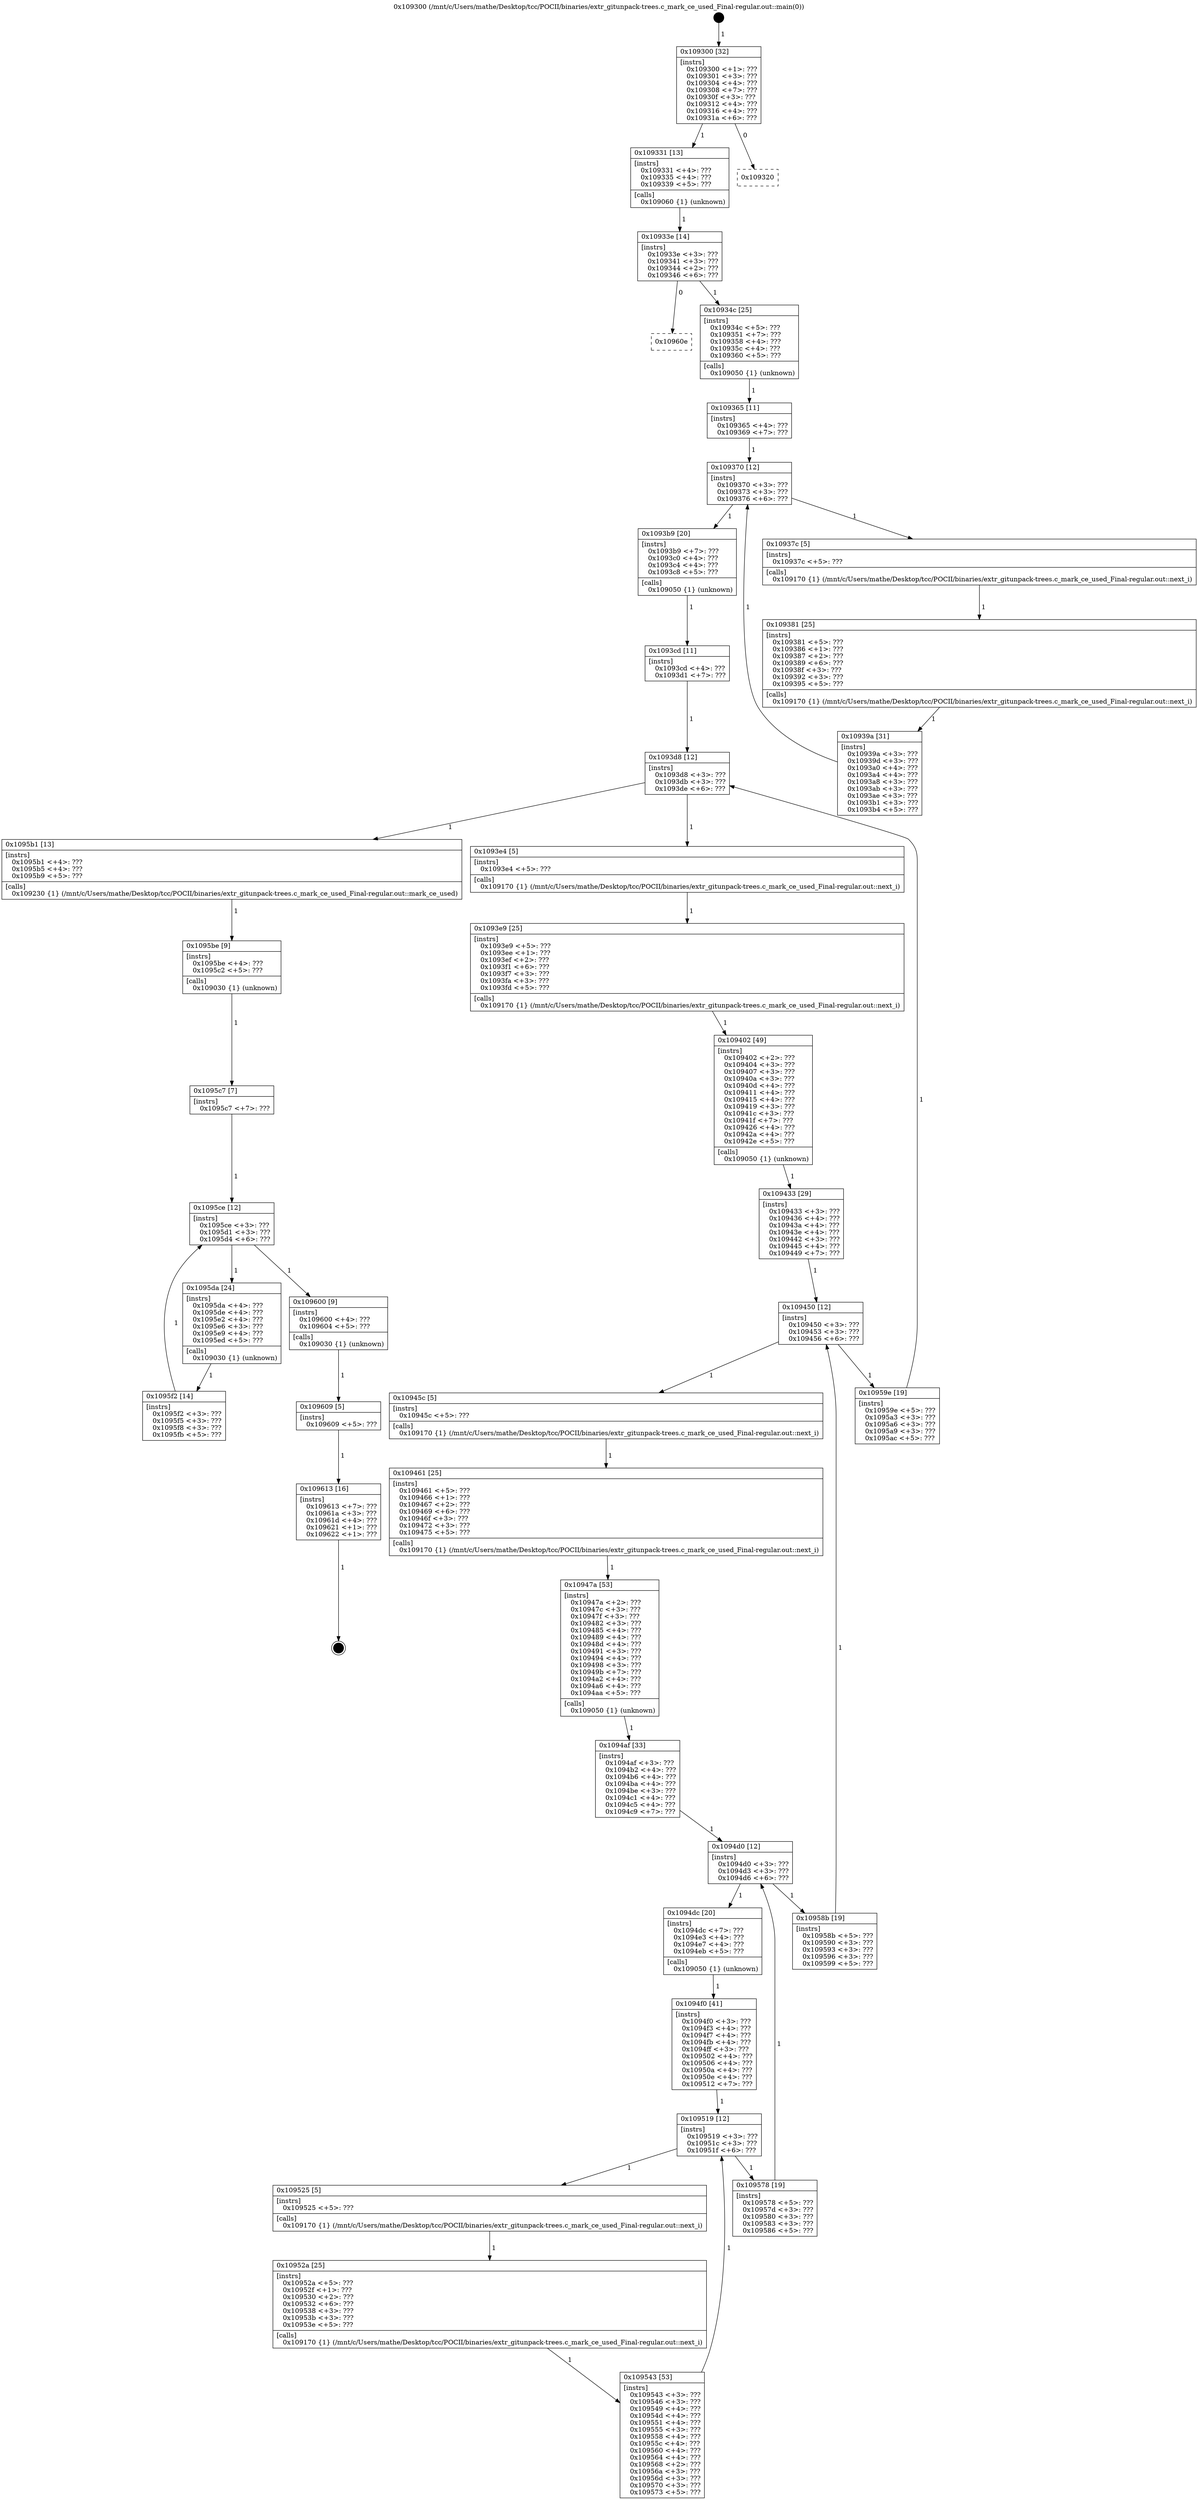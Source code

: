 digraph "0x109300" {
  label = "0x109300 (/mnt/c/Users/mathe/Desktop/tcc/POCII/binaries/extr_gitunpack-trees.c_mark_ce_used_Final-regular.out::main(0))"
  labelloc = "t"
  node[shape=record]

  Entry [label="",width=0.3,height=0.3,shape=circle,fillcolor=black,style=filled]
  "0x109300" [label="{
     0x109300 [32]\l
     | [instrs]\l
     &nbsp;&nbsp;0x109300 \<+1\>: ???\l
     &nbsp;&nbsp;0x109301 \<+3\>: ???\l
     &nbsp;&nbsp;0x109304 \<+4\>: ???\l
     &nbsp;&nbsp;0x109308 \<+7\>: ???\l
     &nbsp;&nbsp;0x10930f \<+3\>: ???\l
     &nbsp;&nbsp;0x109312 \<+4\>: ???\l
     &nbsp;&nbsp;0x109316 \<+4\>: ???\l
     &nbsp;&nbsp;0x10931a \<+6\>: ???\l
  }"]
  "0x109331" [label="{
     0x109331 [13]\l
     | [instrs]\l
     &nbsp;&nbsp;0x109331 \<+4\>: ???\l
     &nbsp;&nbsp;0x109335 \<+4\>: ???\l
     &nbsp;&nbsp;0x109339 \<+5\>: ???\l
     | [calls]\l
     &nbsp;&nbsp;0x109060 \{1\} (unknown)\l
  }"]
  "0x109320" [label="{
     0x109320\l
  }", style=dashed]
  "0x10933e" [label="{
     0x10933e [14]\l
     | [instrs]\l
     &nbsp;&nbsp;0x10933e \<+3\>: ???\l
     &nbsp;&nbsp;0x109341 \<+3\>: ???\l
     &nbsp;&nbsp;0x109344 \<+2\>: ???\l
     &nbsp;&nbsp;0x109346 \<+6\>: ???\l
  }"]
  "0x10960e" [label="{
     0x10960e\l
  }", style=dashed]
  "0x10934c" [label="{
     0x10934c [25]\l
     | [instrs]\l
     &nbsp;&nbsp;0x10934c \<+5\>: ???\l
     &nbsp;&nbsp;0x109351 \<+7\>: ???\l
     &nbsp;&nbsp;0x109358 \<+4\>: ???\l
     &nbsp;&nbsp;0x10935c \<+4\>: ???\l
     &nbsp;&nbsp;0x109360 \<+5\>: ???\l
     | [calls]\l
     &nbsp;&nbsp;0x109050 \{1\} (unknown)\l
  }"]
  Exit [label="",width=0.3,height=0.3,shape=circle,fillcolor=black,style=filled,peripheries=2]
  "0x109370" [label="{
     0x109370 [12]\l
     | [instrs]\l
     &nbsp;&nbsp;0x109370 \<+3\>: ???\l
     &nbsp;&nbsp;0x109373 \<+3\>: ???\l
     &nbsp;&nbsp;0x109376 \<+6\>: ???\l
  }"]
  "0x1093b9" [label="{
     0x1093b9 [20]\l
     | [instrs]\l
     &nbsp;&nbsp;0x1093b9 \<+7\>: ???\l
     &nbsp;&nbsp;0x1093c0 \<+4\>: ???\l
     &nbsp;&nbsp;0x1093c4 \<+4\>: ???\l
     &nbsp;&nbsp;0x1093c8 \<+5\>: ???\l
     | [calls]\l
     &nbsp;&nbsp;0x109050 \{1\} (unknown)\l
  }"]
  "0x10937c" [label="{
     0x10937c [5]\l
     | [instrs]\l
     &nbsp;&nbsp;0x10937c \<+5\>: ???\l
     | [calls]\l
     &nbsp;&nbsp;0x109170 \{1\} (/mnt/c/Users/mathe/Desktop/tcc/POCII/binaries/extr_gitunpack-trees.c_mark_ce_used_Final-regular.out::next_i)\l
  }"]
  "0x109381" [label="{
     0x109381 [25]\l
     | [instrs]\l
     &nbsp;&nbsp;0x109381 \<+5\>: ???\l
     &nbsp;&nbsp;0x109386 \<+1\>: ???\l
     &nbsp;&nbsp;0x109387 \<+2\>: ???\l
     &nbsp;&nbsp;0x109389 \<+6\>: ???\l
     &nbsp;&nbsp;0x10938f \<+3\>: ???\l
     &nbsp;&nbsp;0x109392 \<+3\>: ???\l
     &nbsp;&nbsp;0x109395 \<+5\>: ???\l
     | [calls]\l
     &nbsp;&nbsp;0x109170 \{1\} (/mnt/c/Users/mathe/Desktop/tcc/POCII/binaries/extr_gitunpack-trees.c_mark_ce_used_Final-regular.out::next_i)\l
  }"]
  "0x10939a" [label="{
     0x10939a [31]\l
     | [instrs]\l
     &nbsp;&nbsp;0x10939a \<+3\>: ???\l
     &nbsp;&nbsp;0x10939d \<+3\>: ???\l
     &nbsp;&nbsp;0x1093a0 \<+4\>: ???\l
     &nbsp;&nbsp;0x1093a4 \<+4\>: ???\l
     &nbsp;&nbsp;0x1093a8 \<+3\>: ???\l
     &nbsp;&nbsp;0x1093ab \<+3\>: ???\l
     &nbsp;&nbsp;0x1093ae \<+3\>: ???\l
     &nbsp;&nbsp;0x1093b1 \<+3\>: ???\l
     &nbsp;&nbsp;0x1093b4 \<+5\>: ???\l
  }"]
  "0x109365" [label="{
     0x109365 [11]\l
     | [instrs]\l
     &nbsp;&nbsp;0x109365 \<+4\>: ???\l
     &nbsp;&nbsp;0x109369 \<+7\>: ???\l
  }"]
  "0x1093d8" [label="{
     0x1093d8 [12]\l
     | [instrs]\l
     &nbsp;&nbsp;0x1093d8 \<+3\>: ???\l
     &nbsp;&nbsp;0x1093db \<+3\>: ???\l
     &nbsp;&nbsp;0x1093de \<+6\>: ???\l
  }"]
  "0x1095b1" [label="{
     0x1095b1 [13]\l
     | [instrs]\l
     &nbsp;&nbsp;0x1095b1 \<+4\>: ???\l
     &nbsp;&nbsp;0x1095b5 \<+4\>: ???\l
     &nbsp;&nbsp;0x1095b9 \<+5\>: ???\l
     | [calls]\l
     &nbsp;&nbsp;0x109230 \{1\} (/mnt/c/Users/mathe/Desktop/tcc/POCII/binaries/extr_gitunpack-trees.c_mark_ce_used_Final-regular.out::mark_ce_used)\l
  }"]
  "0x1093e4" [label="{
     0x1093e4 [5]\l
     | [instrs]\l
     &nbsp;&nbsp;0x1093e4 \<+5\>: ???\l
     | [calls]\l
     &nbsp;&nbsp;0x109170 \{1\} (/mnt/c/Users/mathe/Desktop/tcc/POCII/binaries/extr_gitunpack-trees.c_mark_ce_used_Final-regular.out::next_i)\l
  }"]
  "0x1093e9" [label="{
     0x1093e9 [25]\l
     | [instrs]\l
     &nbsp;&nbsp;0x1093e9 \<+5\>: ???\l
     &nbsp;&nbsp;0x1093ee \<+1\>: ???\l
     &nbsp;&nbsp;0x1093ef \<+2\>: ???\l
     &nbsp;&nbsp;0x1093f1 \<+6\>: ???\l
     &nbsp;&nbsp;0x1093f7 \<+3\>: ???\l
     &nbsp;&nbsp;0x1093fa \<+3\>: ???\l
     &nbsp;&nbsp;0x1093fd \<+5\>: ???\l
     | [calls]\l
     &nbsp;&nbsp;0x109170 \{1\} (/mnt/c/Users/mathe/Desktop/tcc/POCII/binaries/extr_gitunpack-trees.c_mark_ce_used_Final-regular.out::next_i)\l
  }"]
  "0x109402" [label="{
     0x109402 [49]\l
     | [instrs]\l
     &nbsp;&nbsp;0x109402 \<+2\>: ???\l
     &nbsp;&nbsp;0x109404 \<+3\>: ???\l
     &nbsp;&nbsp;0x109407 \<+3\>: ???\l
     &nbsp;&nbsp;0x10940a \<+3\>: ???\l
     &nbsp;&nbsp;0x10940d \<+4\>: ???\l
     &nbsp;&nbsp;0x109411 \<+4\>: ???\l
     &nbsp;&nbsp;0x109415 \<+4\>: ???\l
     &nbsp;&nbsp;0x109419 \<+3\>: ???\l
     &nbsp;&nbsp;0x10941c \<+3\>: ???\l
     &nbsp;&nbsp;0x10941f \<+7\>: ???\l
     &nbsp;&nbsp;0x109426 \<+4\>: ???\l
     &nbsp;&nbsp;0x10942a \<+4\>: ???\l
     &nbsp;&nbsp;0x10942e \<+5\>: ???\l
     | [calls]\l
     &nbsp;&nbsp;0x109050 \{1\} (unknown)\l
  }"]
  "0x109450" [label="{
     0x109450 [12]\l
     | [instrs]\l
     &nbsp;&nbsp;0x109450 \<+3\>: ???\l
     &nbsp;&nbsp;0x109453 \<+3\>: ???\l
     &nbsp;&nbsp;0x109456 \<+6\>: ???\l
  }"]
  "0x10959e" [label="{
     0x10959e [19]\l
     | [instrs]\l
     &nbsp;&nbsp;0x10959e \<+5\>: ???\l
     &nbsp;&nbsp;0x1095a3 \<+3\>: ???\l
     &nbsp;&nbsp;0x1095a6 \<+3\>: ???\l
     &nbsp;&nbsp;0x1095a9 \<+3\>: ???\l
     &nbsp;&nbsp;0x1095ac \<+5\>: ???\l
  }"]
  "0x10945c" [label="{
     0x10945c [5]\l
     | [instrs]\l
     &nbsp;&nbsp;0x10945c \<+5\>: ???\l
     | [calls]\l
     &nbsp;&nbsp;0x109170 \{1\} (/mnt/c/Users/mathe/Desktop/tcc/POCII/binaries/extr_gitunpack-trees.c_mark_ce_used_Final-regular.out::next_i)\l
  }"]
  "0x109461" [label="{
     0x109461 [25]\l
     | [instrs]\l
     &nbsp;&nbsp;0x109461 \<+5\>: ???\l
     &nbsp;&nbsp;0x109466 \<+1\>: ???\l
     &nbsp;&nbsp;0x109467 \<+2\>: ???\l
     &nbsp;&nbsp;0x109469 \<+6\>: ???\l
     &nbsp;&nbsp;0x10946f \<+3\>: ???\l
     &nbsp;&nbsp;0x109472 \<+3\>: ???\l
     &nbsp;&nbsp;0x109475 \<+5\>: ???\l
     | [calls]\l
     &nbsp;&nbsp;0x109170 \{1\} (/mnt/c/Users/mathe/Desktop/tcc/POCII/binaries/extr_gitunpack-trees.c_mark_ce_used_Final-regular.out::next_i)\l
  }"]
  "0x10947a" [label="{
     0x10947a [53]\l
     | [instrs]\l
     &nbsp;&nbsp;0x10947a \<+2\>: ???\l
     &nbsp;&nbsp;0x10947c \<+3\>: ???\l
     &nbsp;&nbsp;0x10947f \<+3\>: ???\l
     &nbsp;&nbsp;0x109482 \<+3\>: ???\l
     &nbsp;&nbsp;0x109485 \<+4\>: ???\l
     &nbsp;&nbsp;0x109489 \<+4\>: ???\l
     &nbsp;&nbsp;0x10948d \<+4\>: ???\l
     &nbsp;&nbsp;0x109491 \<+3\>: ???\l
     &nbsp;&nbsp;0x109494 \<+4\>: ???\l
     &nbsp;&nbsp;0x109498 \<+3\>: ???\l
     &nbsp;&nbsp;0x10949b \<+7\>: ???\l
     &nbsp;&nbsp;0x1094a2 \<+4\>: ???\l
     &nbsp;&nbsp;0x1094a6 \<+4\>: ???\l
     &nbsp;&nbsp;0x1094aa \<+5\>: ???\l
     | [calls]\l
     &nbsp;&nbsp;0x109050 \{1\} (unknown)\l
  }"]
  "0x1094d0" [label="{
     0x1094d0 [12]\l
     | [instrs]\l
     &nbsp;&nbsp;0x1094d0 \<+3\>: ???\l
     &nbsp;&nbsp;0x1094d3 \<+3\>: ???\l
     &nbsp;&nbsp;0x1094d6 \<+6\>: ???\l
  }"]
  "0x10958b" [label="{
     0x10958b [19]\l
     | [instrs]\l
     &nbsp;&nbsp;0x10958b \<+5\>: ???\l
     &nbsp;&nbsp;0x109590 \<+3\>: ???\l
     &nbsp;&nbsp;0x109593 \<+3\>: ???\l
     &nbsp;&nbsp;0x109596 \<+3\>: ???\l
     &nbsp;&nbsp;0x109599 \<+5\>: ???\l
  }"]
  "0x1094dc" [label="{
     0x1094dc [20]\l
     | [instrs]\l
     &nbsp;&nbsp;0x1094dc \<+7\>: ???\l
     &nbsp;&nbsp;0x1094e3 \<+4\>: ???\l
     &nbsp;&nbsp;0x1094e7 \<+4\>: ???\l
     &nbsp;&nbsp;0x1094eb \<+5\>: ???\l
     | [calls]\l
     &nbsp;&nbsp;0x109050 \{1\} (unknown)\l
  }"]
  "0x109519" [label="{
     0x109519 [12]\l
     | [instrs]\l
     &nbsp;&nbsp;0x109519 \<+3\>: ???\l
     &nbsp;&nbsp;0x10951c \<+3\>: ???\l
     &nbsp;&nbsp;0x10951f \<+6\>: ???\l
  }"]
  "0x109578" [label="{
     0x109578 [19]\l
     | [instrs]\l
     &nbsp;&nbsp;0x109578 \<+5\>: ???\l
     &nbsp;&nbsp;0x10957d \<+3\>: ???\l
     &nbsp;&nbsp;0x109580 \<+3\>: ???\l
     &nbsp;&nbsp;0x109583 \<+3\>: ???\l
     &nbsp;&nbsp;0x109586 \<+5\>: ???\l
  }"]
  "0x109525" [label="{
     0x109525 [5]\l
     | [instrs]\l
     &nbsp;&nbsp;0x109525 \<+5\>: ???\l
     | [calls]\l
     &nbsp;&nbsp;0x109170 \{1\} (/mnt/c/Users/mathe/Desktop/tcc/POCII/binaries/extr_gitunpack-trees.c_mark_ce_used_Final-regular.out::next_i)\l
  }"]
  "0x10952a" [label="{
     0x10952a [25]\l
     | [instrs]\l
     &nbsp;&nbsp;0x10952a \<+5\>: ???\l
     &nbsp;&nbsp;0x10952f \<+1\>: ???\l
     &nbsp;&nbsp;0x109530 \<+2\>: ???\l
     &nbsp;&nbsp;0x109532 \<+6\>: ???\l
     &nbsp;&nbsp;0x109538 \<+3\>: ???\l
     &nbsp;&nbsp;0x10953b \<+3\>: ???\l
     &nbsp;&nbsp;0x10953e \<+5\>: ???\l
     | [calls]\l
     &nbsp;&nbsp;0x109170 \{1\} (/mnt/c/Users/mathe/Desktop/tcc/POCII/binaries/extr_gitunpack-trees.c_mark_ce_used_Final-regular.out::next_i)\l
  }"]
  "0x109543" [label="{
     0x109543 [53]\l
     | [instrs]\l
     &nbsp;&nbsp;0x109543 \<+3\>: ???\l
     &nbsp;&nbsp;0x109546 \<+3\>: ???\l
     &nbsp;&nbsp;0x109549 \<+4\>: ???\l
     &nbsp;&nbsp;0x10954d \<+4\>: ???\l
     &nbsp;&nbsp;0x109551 \<+4\>: ???\l
     &nbsp;&nbsp;0x109555 \<+3\>: ???\l
     &nbsp;&nbsp;0x109558 \<+4\>: ???\l
     &nbsp;&nbsp;0x10955c \<+4\>: ???\l
     &nbsp;&nbsp;0x109560 \<+4\>: ???\l
     &nbsp;&nbsp;0x109564 \<+4\>: ???\l
     &nbsp;&nbsp;0x109568 \<+2\>: ???\l
     &nbsp;&nbsp;0x10956a \<+3\>: ???\l
     &nbsp;&nbsp;0x10956d \<+3\>: ???\l
     &nbsp;&nbsp;0x109570 \<+3\>: ???\l
     &nbsp;&nbsp;0x109573 \<+5\>: ???\l
  }"]
  "0x1094f0" [label="{
     0x1094f0 [41]\l
     | [instrs]\l
     &nbsp;&nbsp;0x1094f0 \<+3\>: ???\l
     &nbsp;&nbsp;0x1094f3 \<+4\>: ???\l
     &nbsp;&nbsp;0x1094f7 \<+4\>: ???\l
     &nbsp;&nbsp;0x1094fb \<+4\>: ???\l
     &nbsp;&nbsp;0x1094ff \<+3\>: ???\l
     &nbsp;&nbsp;0x109502 \<+4\>: ???\l
     &nbsp;&nbsp;0x109506 \<+4\>: ???\l
     &nbsp;&nbsp;0x10950a \<+4\>: ???\l
     &nbsp;&nbsp;0x10950e \<+4\>: ???\l
     &nbsp;&nbsp;0x109512 \<+7\>: ???\l
  }"]
  "0x109613" [label="{
     0x109613 [16]\l
     | [instrs]\l
     &nbsp;&nbsp;0x109613 \<+7\>: ???\l
     &nbsp;&nbsp;0x10961a \<+3\>: ???\l
     &nbsp;&nbsp;0x10961d \<+4\>: ???\l
     &nbsp;&nbsp;0x109621 \<+1\>: ???\l
     &nbsp;&nbsp;0x109622 \<+1\>: ???\l
  }"]
  "0x1094af" [label="{
     0x1094af [33]\l
     | [instrs]\l
     &nbsp;&nbsp;0x1094af \<+3\>: ???\l
     &nbsp;&nbsp;0x1094b2 \<+4\>: ???\l
     &nbsp;&nbsp;0x1094b6 \<+4\>: ???\l
     &nbsp;&nbsp;0x1094ba \<+4\>: ???\l
     &nbsp;&nbsp;0x1094be \<+3\>: ???\l
     &nbsp;&nbsp;0x1094c1 \<+4\>: ???\l
     &nbsp;&nbsp;0x1094c5 \<+4\>: ???\l
     &nbsp;&nbsp;0x1094c9 \<+7\>: ???\l
  }"]
  "0x109609" [label="{
     0x109609 [5]\l
     | [instrs]\l
     &nbsp;&nbsp;0x109609 \<+5\>: ???\l
  }"]
  "0x109433" [label="{
     0x109433 [29]\l
     | [instrs]\l
     &nbsp;&nbsp;0x109433 \<+3\>: ???\l
     &nbsp;&nbsp;0x109436 \<+4\>: ???\l
     &nbsp;&nbsp;0x10943a \<+4\>: ???\l
     &nbsp;&nbsp;0x10943e \<+4\>: ???\l
     &nbsp;&nbsp;0x109442 \<+3\>: ???\l
     &nbsp;&nbsp;0x109445 \<+4\>: ???\l
     &nbsp;&nbsp;0x109449 \<+7\>: ???\l
  }"]
  "0x1095c7" [label="{
     0x1095c7 [7]\l
     | [instrs]\l
     &nbsp;&nbsp;0x1095c7 \<+7\>: ???\l
  }"]
  "0x1093cd" [label="{
     0x1093cd [11]\l
     | [instrs]\l
     &nbsp;&nbsp;0x1093cd \<+4\>: ???\l
     &nbsp;&nbsp;0x1093d1 \<+7\>: ???\l
  }"]
  "0x1095be" [label="{
     0x1095be [9]\l
     | [instrs]\l
     &nbsp;&nbsp;0x1095be \<+4\>: ???\l
     &nbsp;&nbsp;0x1095c2 \<+5\>: ???\l
     | [calls]\l
     &nbsp;&nbsp;0x109030 \{1\} (unknown)\l
  }"]
  "0x1095ce" [label="{
     0x1095ce [12]\l
     | [instrs]\l
     &nbsp;&nbsp;0x1095ce \<+3\>: ???\l
     &nbsp;&nbsp;0x1095d1 \<+3\>: ???\l
     &nbsp;&nbsp;0x1095d4 \<+6\>: ???\l
  }"]
  "0x109600" [label="{
     0x109600 [9]\l
     | [instrs]\l
     &nbsp;&nbsp;0x109600 \<+4\>: ???\l
     &nbsp;&nbsp;0x109604 \<+5\>: ???\l
     | [calls]\l
     &nbsp;&nbsp;0x109030 \{1\} (unknown)\l
  }"]
  "0x1095da" [label="{
     0x1095da [24]\l
     | [instrs]\l
     &nbsp;&nbsp;0x1095da \<+4\>: ???\l
     &nbsp;&nbsp;0x1095de \<+4\>: ???\l
     &nbsp;&nbsp;0x1095e2 \<+4\>: ???\l
     &nbsp;&nbsp;0x1095e6 \<+3\>: ???\l
     &nbsp;&nbsp;0x1095e9 \<+4\>: ???\l
     &nbsp;&nbsp;0x1095ed \<+5\>: ???\l
     | [calls]\l
     &nbsp;&nbsp;0x109030 \{1\} (unknown)\l
  }"]
  "0x1095f2" [label="{
     0x1095f2 [14]\l
     | [instrs]\l
     &nbsp;&nbsp;0x1095f2 \<+3\>: ???\l
     &nbsp;&nbsp;0x1095f5 \<+3\>: ???\l
     &nbsp;&nbsp;0x1095f8 \<+3\>: ???\l
     &nbsp;&nbsp;0x1095fb \<+5\>: ???\l
  }"]
  Entry -> "0x109300" [label=" 1"]
  "0x109300" -> "0x109331" [label=" 1"]
  "0x109300" -> "0x109320" [label=" 0"]
  "0x109331" -> "0x10933e" [label=" 1"]
  "0x10933e" -> "0x10960e" [label=" 0"]
  "0x10933e" -> "0x10934c" [label=" 1"]
  "0x109613" -> Exit [label=" 1"]
  "0x10934c" -> "0x109365" [label=" 1"]
  "0x109370" -> "0x1093b9" [label=" 1"]
  "0x109370" -> "0x10937c" [label=" 1"]
  "0x10937c" -> "0x109381" [label=" 1"]
  "0x109381" -> "0x10939a" [label=" 1"]
  "0x109365" -> "0x109370" [label=" 1"]
  "0x10939a" -> "0x109370" [label=" 1"]
  "0x1093b9" -> "0x1093cd" [label=" 1"]
  "0x1093d8" -> "0x1095b1" [label=" 1"]
  "0x1093d8" -> "0x1093e4" [label=" 1"]
  "0x1093e4" -> "0x1093e9" [label=" 1"]
  "0x1093e9" -> "0x109402" [label=" 1"]
  "0x109402" -> "0x109433" [label=" 1"]
  "0x109450" -> "0x10959e" [label=" 1"]
  "0x109450" -> "0x10945c" [label=" 1"]
  "0x10945c" -> "0x109461" [label=" 1"]
  "0x109461" -> "0x10947a" [label=" 1"]
  "0x10947a" -> "0x1094af" [label=" 1"]
  "0x1094d0" -> "0x10958b" [label=" 1"]
  "0x1094d0" -> "0x1094dc" [label=" 1"]
  "0x1094dc" -> "0x1094f0" [label=" 1"]
  "0x109519" -> "0x109578" [label=" 1"]
  "0x109519" -> "0x109525" [label=" 1"]
  "0x109525" -> "0x10952a" [label=" 1"]
  "0x10952a" -> "0x109543" [label=" 1"]
  "0x1094f0" -> "0x109519" [label=" 1"]
  "0x109543" -> "0x109519" [label=" 1"]
  "0x109609" -> "0x109613" [label=" 1"]
  "0x1094af" -> "0x1094d0" [label=" 1"]
  "0x109578" -> "0x1094d0" [label=" 1"]
  "0x109600" -> "0x109609" [label=" 1"]
  "0x109433" -> "0x109450" [label=" 1"]
  "0x10958b" -> "0x109450" [label=" 1"]
  "0x1095f2" -> "0x1095ce" [label=" 1"]
  "0x1093cd" -> "0x1093d8" [label=" 1"]
  "0x10959e" -> "0x1093d8" [label=" 1"]
  "0x1095b1" -> "0x1095be" [label=" 1"]
  "0x1095be" -> "0x1095c7" [label=" 1"]
  "0x1095ce" -> "0x109600" [label=" 1"]
  "0x1095ce" -> "0x1095da" [label=" 1"]
  "0x1095da" -> "0x1095f2" [label=" 1"]
  "0x1095c7" -> "0x1095ce" [label=" 1"]
}
